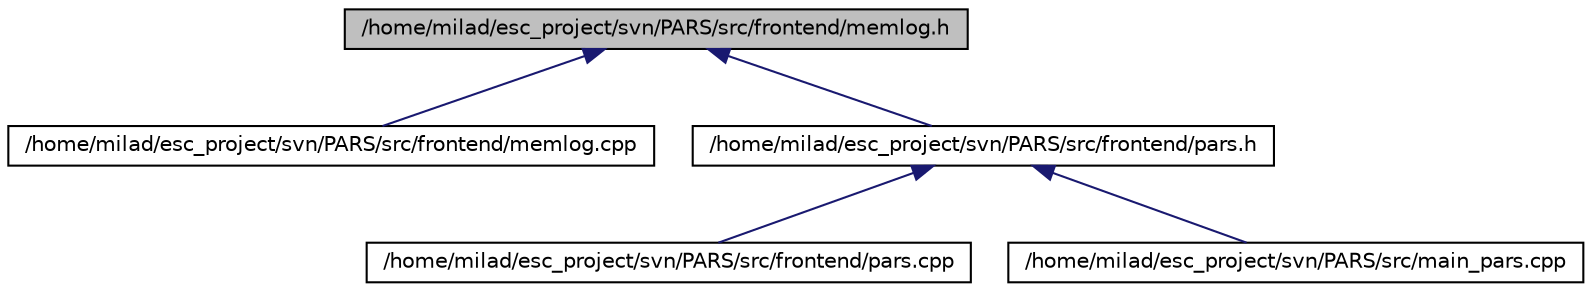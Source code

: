 digraph G
{
  edge [fontname="Helvetica",fontsize="10",labelfontname="Helvetica",labelfontsize="10"];
  node [fontname="Helvetica",fontsize="10",shape=record];
  Node1 [label="/home/milad/esc_project/svn/PARS/src/frontend/memlog.h",height=0.2,width=0.4,color="black", fillcolor="grey75", style="filled" fontcolor="black"];
  Node1 -> Node2 [dir=back,color="midnightblue",fontsize="10",style="solid"];
  Node2 [label="/home/milad/esc_project/svn/PARS/src/frontend/memlog.cpp",height=0.2,width=0.4,color="black", fillcolor="white", style="filled",URL="$memlog_8cpp.html"];
  Node1 -> Node3 [dir=back,color="midnightblue",fontsize="10",style="solid"];
  Node3 [label="/home/milad/esc_project/svn/PARS/src/frontend/pars.h",height=0.2,width=0.4,color="black", fillcolor="white", style="filled",URL="$pars_8h.html"];
  Node3 -> Node4 [dir=back,color="midnightblue",fontsize="10",style="solid"];
  Node4 [label="/home/milad/esc_project/svn/PARS/src/frontend/pars.cpp",height=0.2,width=0.4,color="black", fillcolor="white", style="filled",URL="$pars_8cpp.html"];
  Node3 -> Node5 [dir=back,color="midnightblue",fontsize="10",style="solid"];
  Node5 [label="/home/milad/esc_project/svn/PARS/src/main_pars.cpp",height=0.2,width=0.4,color="black", fillcolor="white", style="filled",URL="$main__pars_8cpp.html"];
}

